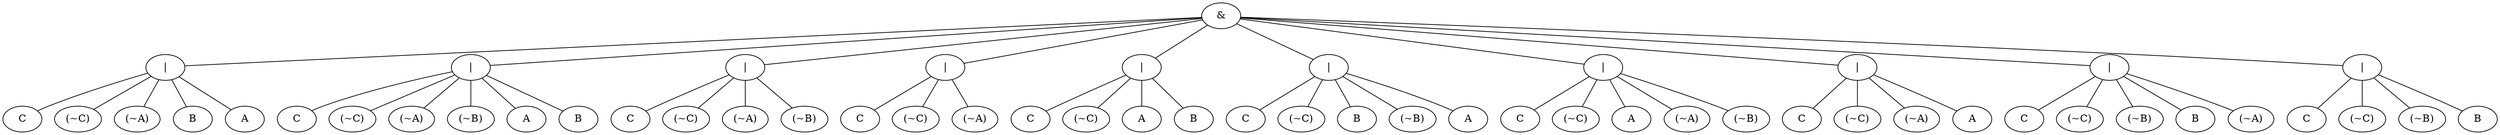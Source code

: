 graph cnf {
node1 [label = "&"]
node2 [label = "|"]
node1 -- node2
node3 [label = "C"]
node2 -- node3
node4 [label = "(~C)"]
node2 -- node4
node5 [label = "(~A)"]
node2 -- node5
node6 [label = "B"]
node2 -- node6
node7 [label = "A"]
node2 -- node7
node8 [label = "|"]
node1 -- node8
node9 [label = "C"]
node8 -- node9
node10 [label = "(~C)"]
node8 -- node10
node11 [label = "(~A)"]
node8 -- node11
node12 [label = "(~B)"]
node8 -- node12
node13 [label = "A"]
node8 -- node13
node14 [label = "B"]
node8 -- node14
node15 [label = "|"]
node1 -- node15
node16 [label = "C"]
node15 -- node16
node17 [label = "(~C)"]
node15 -- node17
node18 [label = "(~A)"]
node15 -- node18
node19 [label = "(~B)"]
node15 -- node19
node20 [label = "|"]
node1 -- node20
node21 [label = "C"]
node20 -- node21
node22 [label = "(~C)"]
node20 -- node22
node23 [label = "(~A)"]
node20 -- node23
node24 [label = "|"]
node1 -- node24
node25 [label = "C"]
node24 -- node25
node26 [label = "(~C)"]
node24 -- node26
node27 [label = "A"]
node24 -- node27
node28 [label = "B"]
node24 -- node28
node29 [label = "|"]
node1 -- node29
node30 [label = "C"]
node29 -- node30
node31 [label = "(~C)"]
node29 -- node31
node32 [label = "B"]
node29 -- node32
node33 [label = "(~B)"]
node29 -- node33
node34 [label = "A"]
node29 -- node34
node35 [label = "|"]
node1 -- node35
node36 [label = "C"]
node35 -- node36
node37 [label = "(~C)"]
node35 -- node37
node38 [label = "A"]
node35 -- node38
node39 [label = "(~A)"]
node35 -- node39
node40 [label = "(~B)"]
node35 -- node40
node41 [label = "|"]
node1 -- node41
node42 [label = "C"]
node41 -- node42
node43 [label = "(~C)"]
node41 -- node43
node44 [label = "(~A)"]
node41 -- node44
node45 [label = "A"]
node41 -- node45
node46 [label = "|"]
node1 -- node46
node47 [label = "C"]
node46 -- node47
node48 [label = "(~C)"]
node46 -- node48
node49 [label = "(~B)"]
node46 -- node49
node50 [label = "B"]
node46 -- node50
node51 [label = "(~A)"]
node46 -- node51
node52 [label = "|"]
node1 -- node52
node53 [label = "C"]
node52 -- node53
node54 [label = "(~C)"]
node52 -- node54
node55 [label = "(~B)"]
node52 -- node55
node56 [label = "B"]
node52 -- node56}